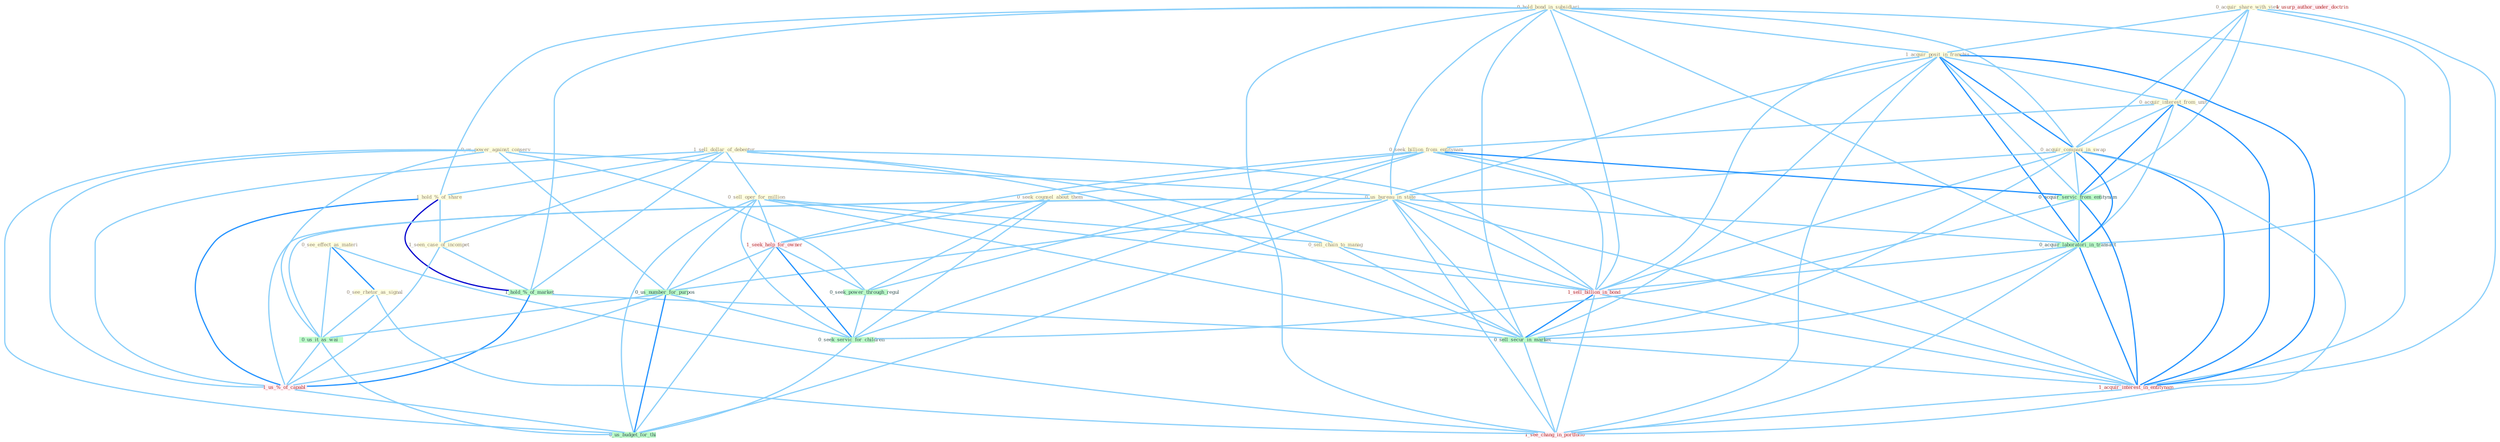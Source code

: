 Graph G{ 
    node
    [shape=polygon,style=filled,width=.5,height=.06,color="#BDFCC9",fixedsize=true,fontsize=4,
    fontcolor="#2f4f4f"];
    {node
    [color="#ffffe0", fontcolor="#8b7d6b"] "1_sell_dollar_of_debentur " "0_see_effect_as_materi " "0_see_rhetor_as_signal " "0_acquir_share_with_view " "0_hold_bond_in_subsidiari " "1_hold_%_of_share " "1_acquir_posit_in_franchis " "0_acquir_interest_from_unit " "0_us_power_against_conserv " "0_sell_oper_for_million " "0_acquir_compani_in_swap " "0_seek_billion_from_entitynam " "0_us_bureau_in_state " "0_seek_counsel_about_them " "0_sell_chain_to_manag " "1_seen_case_of_incompet "}
{node [color="#fff0f5", fontcolor="#b22222"] "1_seek_help_for_owner " "1_sell_billion_in_bond " "1_usurp_author_under_doctrin " "1_us_%_of_capabl " "1_acquir_interest_in_entitynam " "1_see_chang_in_portfolio "}
edge [color="#B0E2FF"];

	"1_sell_dollar_of_debentur " -- "1_hold_%_of_share " [w="1", color="#87cefa" ];
	"1_sell_dollar_of_debentur " -- "0_sell_oper_for_million " [w="1", color="#87cefa" ];
	"1_sell_dollar_of_debentur " -- "0_sell_chain_to_manag " [w="1", color="#87cefa" ];
	"1_sell_dollar_of_debentur " -- "1_seen_case_of_incompet " [w="1", color="#87cefa" ];
	"1_sell_dollar_of_debentur " -- "1_hold_%_of_market " [w="1", color="#87cefa" ];
	"1_sell_dollar_of_debentur " -- "1_sell_billion_in_bond " [w="1", color="#87cefa" ];
	"1_sell_dollar_of_debentur " -- "1_us_%_of_capabl " [w="1", color="#87cefa" ];
	"1_sell_dollar_of_debentur " -- "0_sell_secur_in_market " [w="1", color="#87cefa" ];
	"0_see_effect_as_materi " -- "0_see_rhetor_as_signal " [w="2", color="#1e90ff" , len=0.8];
	"0_see_effect_as_materi " -- "0_us_it_as_wai " [w="1", color="#87cefa" ];
	"0_see_effect_as_materi " -- "1_see_chang_in_portfolio " [w="1", color="#87cefa" ];
	"0_see_rhetor_as_signal " -- "0_us_it_as_wai " [w="1", color="#87cefa" ];
	"0_see_rhetor_as_signal " -- "1_see_chang_in_portfolio " [w="1", color="#87cefa" ];
	"0_acquir_share_with_view " -- "1_acquir_posit_in_franchis " [w="1", color="#87cefa" ];
	"0_acquir_share_with_view " -- "0_acquir_interest_from_unit " [w="1", color="#87cefa" ];
	"0_acquir_share_with_view " -- "0_acquir_compani_in_swap " [w="1", color="#87cefa" ];
	"0_acquir_share_with_view " -- "0_acquir_servic_from_entitynam " [w="1", color="#87cefa" ];
	"0_acquir_share_with_view " -- "0_acquir_laboratori_in_transact " [w="1", color="#87cefa" ];
	"0_acquir_share_with_view " -- "1_acquir_interest_in_entitynam " [w="1", color="#87cefa" ];
	"0_hold_bond_in_subsidiari " -- "1_hold_%_of_share " [w="1", color="#87cefa" ];
	"0_hold_bond_in_subsidiari " -- "1_acquir_posit_in_franchis " [w="1", color="#87cefa" ];
	"0_hold_bond_in_subsidiari " -- "0_acquir_compani_in_swap " [w="1", color="#87cefa" ];
	"0_hold_bond_in_subsidiari " -- "0_us_bureau_in_state " [w="1", color="#87cefa" ];
	"0_hold_bond_in_subsidiari " -- "1_hold_%_of_market " [w="1", color="#87cefa" ];
	"0_hold_bond_in_subsidiari " -- "0_acquir_laboratori_in_transact " [w="1", color="#87cefa" ];
	"0_hold_bond_in_subsidiari " -- "1_sell_billion_in_bond " [w="1", color="#87cefa" ];
	"0_hold_bond_in_subsidiari " -- "0_sell_secur_in_market " [w="1", color="#87cefa" ];
	"0_hold_bond_in_subsidiari " -- "1_acquir_interest_in_entitynam " [w="1", color="#87cefa" ];
	"0_hold_bond_in_subsidiari " -- "1_see_chang_in_portfolio " [w="1", color="#87cefa" ];
	"1_hold_%_of_share " -- "1_seen_case_of_incompet " [w="1", color="#87cefa" ];
	"1_hold_%_of_share " -- "1_hold_%_of_market " [w="3", color="#0000cd" , len=0.6];
	"1_hold_%_of_share " -- "1_us_%_of_capabl " [w="2", color="#1e90ff" , len=0.8];
	"1_acquir_posit_in_franchis " -- "0_acquir_interest_from_unit " [w="1", color="#87cefa" ];
	"1_acquir_posit_in_franchis " -- "0_acquir_compani_in_swap " [w="2", color="#1e90ff" , len=0.8];
	"1_acquir_posit_in_franchis " -- "0_us_bureau_in_state " [w="1", color="#87cefa" ];
	"1_acquir_posit_in_franchis " -- "0_acquir_servic_from_entitynam " [w="1", color="#87cefa" ];
	"1_acquir_posit_in_franchis " -- "0_acquir_laboratori_in_transact " [w="2", color="#1e90ff" , len=0.8];
	"1_acquir_posit_in_franchis " -- "1_sell_billion_in_bond " [w="1", color="#87cefa" ];
	"1_acquir_posit_in_franchis " -- "0_sell_secur_in_market " [w="1", color="#87cefa" ];
	"1_acquir_posit_in_franchis " -- "1_acquir_interest_in_entitynam " [w="2", color="#1e90ff" , len=0.8];
	"1_acquir_posit_in_franchis " -- "1_see_chang_in_portfolio " [w="1", color="#87cefa" ];
	"0_acquir_interest_from_unit " -- "0_acquir_compani_in_swap " [w="1", color="#87cefa" ];
	"0_acquir_interest_from_unit " -- "0_seek_billion_from_entitynam " [w="1", color="#87cefa" ];
	"0_acquir_interest_from_unit " -- "0_acquir_servic_from_entitynam " [w="2", color="#1e90ff" , len=0.8];
	"0_acquir_interest_from_unit " -- "0_acquir_laboratori_in_transact " [w="1", color="#87cefa" ];
	"0_acquir_interest_from_unit " -- "1_acquir_interest_in_entitynam " [w="2", color="#1e90ff" , len=0.8];
	"0_us_power_against_conserv " -- "0_us_bureau_in_state " [w="1", color="#87cefa" ];
	"0_us_power_against_conserv " -- "0_seek_power_through_regul " [w="1", color="#87cefa" ];
	"0_us_power_against_conserv " -- "0_us_number_for_purpos " [w="1", color="#87cefa" ];
	"0_us_power_against_conserv " -- "0_us_it_as_wai " [w="1", color="#87cefa" ];
	"0_us_power_against_conserv " -- "1_us_%_of_capabl " [w="1", color="#87cefa" ];
	"0_us_power_against_conserv " -- "0_us_budget_for_thi " [w="1", color="#87cefa" ];
	"0_sell_oper_for_million " -- "0_sell_chain_to_manag " [w="1", color="#87cefa" ];
	"0_sell_oper_for_million " -- "1_seek_help_for_owner " [w="1", color="#87cefa" ];
	"0_sell_oper_for_million " -- "0_us_number_for_purpos " [w="1", color="#87cefa" ];
	"0_sell_oper_for_million " -- "1_sell_billion_in_bond " [w="1", color="#87cefa" ];
	"0_sell_oper_for_million " -- "0_sell_secur_in_market " [w="1", color="#87cefa" ];
	"0_sell_oper_for_million " -- "0_seek_servic_for_children " [w="1", color="#87cefa" ];
	"0_sell_oper_for_million " -- "0_us_budget_for_thi " [w="1", color="#87cefa" ];
	"0_acquir_compani_in_swap " -- "0_us_bureau_in_state " [w="1", color="#87cefa" ];
	"0_acquir_compani_in_swap " -- "0_acquir_servic_from_entitynam " [w="1", color="#87cefa" ];
	"0_acquir_compani_in_swap " -- "0_acquir_laboratori_in_transact " [w="2", color="#1e90ff" , len=0.8];
	"0_acquir_compani_in_swap " -- "1_sell_billion_in_bond " [w="1", color="#87cefa" ];
	"0_acquir_compani_in_swap " -- "0_sell_secur_in_market " [w="1", color="#87cefa" ];
	"0_acquir_compani_in_swap " -- "1_acquir_interest_in_entitynam " [w="2", color="#1e90ff" , len=0.8];
	"0_acquir_compani_in_swap " -- "1_see_chang_in_portfolio " [w="1", color="#87cefa" ];
	"0_seek_billion_from_entitynam " -- "0_seek_counsel_about_them " [w="1", color="#87cefa" ];
	"0_seek_billion_from_entitynam " -- "1_seek_help_for_owner " [w="1", color="#87cefa" ];
	"0_seek_billion_from_entitynam " -- "0_acquir_servic_from_entitynam " [w="2", color="#1e90ff" , len=0.8];
	"0_seek_billion_from_entitynam " -- "0_seek_power_through_regul " [w="1", color="#87cefa" ];
	"0_seek_billion_from_entitynam " -- "1_sell_billion_in_bond " [w="1", color="#87cefa" ];
	"0_seek_billion_from_entitynam " -- "1_acquir_interest_in_entitynam " [w="1", color="#87cefa" ];
	"0_seek_billion_from_entitynam " -- "0_seek_servic_for_children " [w="1", color="#87cefa" ];
	"0_us_bureau_in_state " -- "0_us_number_for_purpos " [w="1", color="#87cefa" ];
	"0_us_bureau_in_state " -- "0_acquir_laboratori_in_transact " [w="1", color="#87cefa" ];
	"0_us_bureau_in_state " -- "1_sell_billion_in_bond " [w="1", color="#87cefa" ];
	"0_us_bureau_in_state " -- "0_us_it_as_wai " [w="1", color="#87cefa" ];
	"0_us_bureau_in_state " -- "1_us_%_of_capabl " [w="1", color="#87cefa" ];
	"0_us_bureau_in_state " -- "0_sell_secur_in_market " [w="1", color="#87cefa" ];
	"0_us_bureau_in_state " -- "1_acquir_interest_in_entitynam " [w="1", color="#87cefa" ];
	"0_us_bureau_in_state " -- "1_see_chang_in_portfolio " [w="1", color="#87cefa" ];
	"0_us_bureau_in_state " -- "0_us_budget_for_thi " [w="1", color="#87cefa" ];
	"0_seek_counsel_about_them " -- "1_seek_help_for_owner " [w="1", color="#87cefa" ];
	"0_seek_counsel_about_them " -- "0_seek_power_through_regul " [w="1", color="#87cefa" ];
	"0_seek_counsel_about_them " -- "0_seek_servic_for_children " [w="1", color="#87cefa" ];
	"0_sell_chain_to_manag " -- "1_sell_billion_in_bond " [w="1", color="#87cefa" ];
	"0_sell_chain_to_manag " -- "0_sell_secur_in_market " [w="1", color="#87cefa" ];
	"1_seen_case_of_incompet " -- "1_hold_%_of_market " [w="1", color="#87cefa" ];
	"1_seen_case_of_incompet " -- "1_us_%_of_capabl " [w="1", color="#87cefa" ];
	"1_seek_help_for_owner " -- "0_seek_power_through_regul " [w="1", color="#87cefa" ];
	"1_seek_help_for_owner " -- "0_us_number_for_purpos " [w="1", color="#87cefa" ];
	"1_seek_help_for_owner " -- "0_seek_servic_for_children " [w="2", color="#1e90ff" , len=0.8];
	"1_seek_help_for_owner " -- "0_us_budget_for_thi " [w="1", color="#87cefa" ];
	"0_acquir_servic_from_entitynam " -- "0_acquir_laboratori_in_transact " [w="1", color="#87cefa" ];
	"0_acquir_servic_from_entitynam " -- "1_acquir_interest_in_entitynam " [w="2", color="#1e90ff" , len=0.8];
	"0_acquir_servic_from_entitynam " -- "0_seek_servic_for_children " [w="1", color="#87cefa" ];
	"1_hold_%_of_market " -- "1_us_%_of_capabl " [w="2", color="#1e90ff" , len=0.8];
	"1_hold_%_of_market " -- "0_sell_secur_in_market " [w="1", color="#87cefa" ];
	"0_seek_power_through_regul " -- "0_seek_servic_for_children " [w="1", color="#87cefa" ];
	"0_us_number_for_purpos " -- "0_us_it_as_wai " [w="1", color="#87cefa" ];
	"0_us_number_for_purpos " -- "1_us_%_of_capabl " [w="1", color="#87cefa" ];
	"0_us_number_for_purpos " -- "0_seek_servic_for_children " [w="1", color="#87cefa" ];
	"0_us_number_for_purpos " -- "0_us_budget_for_thi " [w="2", color="#1e90ff" , len=0.8];
	"0_acquir_laboratori_in_transact " -- "1_sell_billion_in_bond " [w="1", color="#87cefa" ];
	"0_acquir_laboratori_in_transact " -- "0_sell_secur_in_market " [w="1", color="#87cefa" ];
	"0_acquir_laboratori_in_transact " -- "1_acquir_interest_in_entitynam " [w="2", color="#1e90ff" , len=0.8];
	"0_acquir_laboratori_in_transact " -- "1_see_chang_in_portfolio " [w="1", color="#87cefa" ];
	"1_sell_billion_in_bond " -- "0_sell_secur_in_market " [w="2", color="#1e90ff" , len=0.8];
	"1_sell_billion_in_bond " -- "1_acquir_interest_in_entitynam " [w="1", color="#87cefa" ];
	"1_sell_billion_in_bond " -- "1_see_chang_in_portfolio " [w="1", color="#87cefa" ];
	"0_us_it_as_wai " -- "1_us_%_of_capabl " [w="1", color="#87cefa" ];
	"0_us_it_as_wai " -- "0_us_budget_for_thi " [w="1", color="#87cefa" ];
	"1_us_%_of_capabl " -- "0_us_budget_for_thi " [w="1", color="#87cefa" ];
	"0_sell_secur_in_market " -- "1_acquir_interest_in_entitynam " [w="1", color="#87cefa" ];
	"0_sell_secur_in_market " -- "1_see_chang_in_portfolio " [w="1", color="#87cefa" ];
	"1_acquir_interest_in_entitynam " -- "1_see_chang_in_portfolio " [w="1", color="#87cefa" ];
	"0_seek_servic_for_children " -- "0_us_budget_for_thi " [w="1", color="#87cefa" ];
}